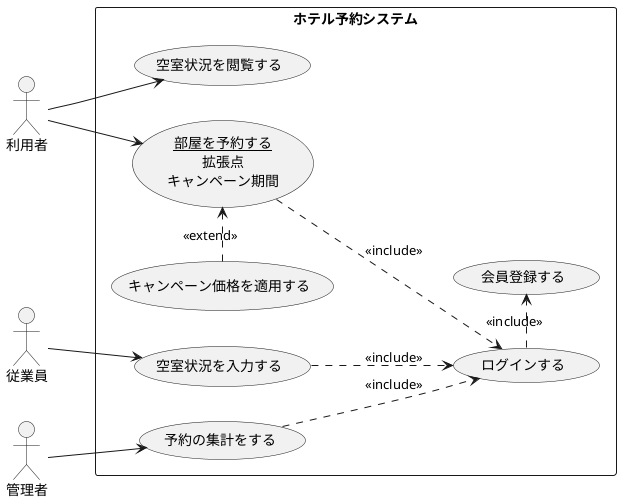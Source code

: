@startuml ユースケース図
left to right direction
actor 利用者 
actor 従業員 
actor 管理者 
rectangle ホテル予約システム {
  usecase 空室状況を入力する
  usecase 空室状況を閲覧する
  usecase キャンペーン価格を適用する
  usecase 予約の集計をする
  usecase ログインする 
  usecase 会員登録する
  usecase (<u>部屋を予約する</u>\n拡張点\nキャンペーン期間) as a
}
利用者 -> 空室状況を閲覧する
利用者 --> a 
従業員 --> 空室状況を入力する
管理者 --> 予約の集計をする
a ..> ログインする : << include >>
空室状況を入力する ..> ログインする : << include >>
予約の集計をする ..> ログインする : << include >>
キャンペーン価格を適用する .> a : <<extend>>
ログインする .> 会員登録する : <<include>>
@enduml

